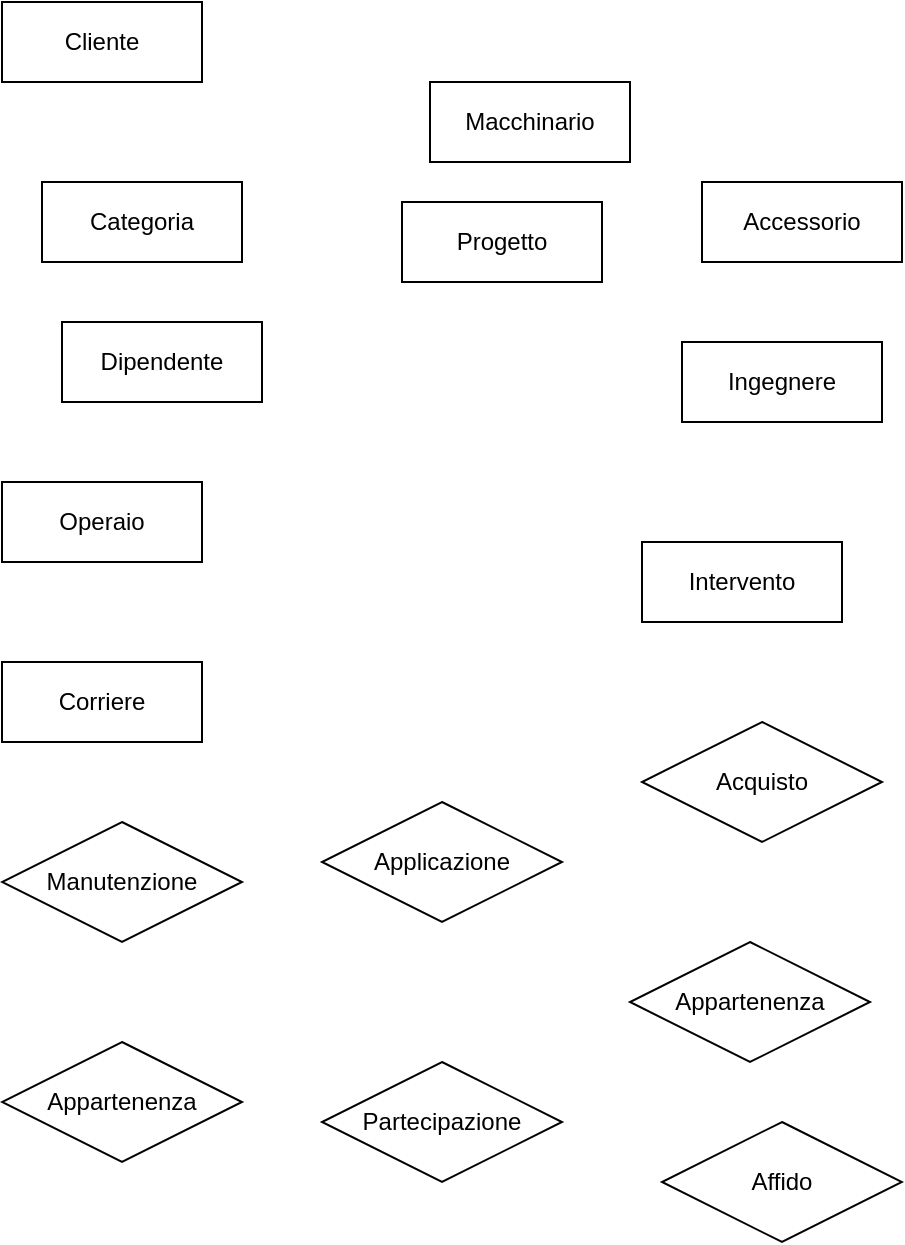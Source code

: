 <mxfile version="15.5.0" type="github">
  <diagram id="dsJ7s2vMgQMwFVYu8buw" name="Page-1">
    <mxGraphModel dx="1422" dy="762" grid="1" gridSize="10" guides="1" tooltips="1" connect="1" arrows="1" fold="1" page="1" pageScale="1" pageWidth="827" pageHeight="1169" math="0" shadow="0">
      <root>
        <mxCell id="0" />
        <mxCell id="1" parent="0" />
        <mxCell id="gx2fqg2UMWbFpVax5CwM-1" value="Cliente" style="whiteSpace=wrap;html=1;align=center;" parent="1" vertex="1">
          <mxGeometry x="150" y="50" width="100" height="40" as="geometry" />
        </mxCell>
        <mxCell id="gx2fqg2UMWbFpVax5CwM-2" value="Macchinario" style="whiteSpace=wrap;html=1;align=center;" parent="1" vertex="1">
          <mxGeometry x="364" y="90" width="100" height="40" as="geometry" />
        </mxCell>
        <mxCell id="gx2fqg2UMWbFpVax5CwM-3" value="Categoria" style="whiteSpace=wrap;html=1;align=center;" parent="1" vertex="1">
          <mxGeometry x="170" y="140" width="100" height="40" as="geometry" />
        </mxCell>
        <mxCell id="gx2fqg2UMWbFpVax5CwM-4" value="Accessorio" style="whiteSpace=wrap;html=1;align=center;" parent="1" vertex="1">
          <mxGeometry x="500" y="140" width="100" height="40" as="geometry" />
        </mxCell>
        <mxCell id="gx2fqg2UMWbFpVax5CwM-5" value="Progetto" style="whiteSpace=wrap;html=1;align=center;" parent="1" vertex="1">
          <mxGeometry x="350" y="150" width="100" height="40" as="geometry" />
        </mxCell>
        <mxCell id="gx2fqg2UMWbFpVax5CwM-6" value="Dipendente" style="whiteSpace=wrap;html=1;align=center;" parent="1" vertex="1">
          <mxGeometry x="180" y="210" width="100" height="40" as="geometry" />
        </mxCell>
        <mxCell id="gx2fqg2UMWbFpVax5CwM-7" value="Ingegnere" style="whiteSpace=wrap;html=1;align=center;" parent="1" vertex="1">
          <mxGeometry x="490" y="220" width="100" height="40" as="geometry" />
        </mxCell>
        <mxCell id="gx2fqg2UMWbFpVax5CwM-8" value="Operaio" style="whiteSpace=wrap;html=1;align=center;" parent="1" vertex="1">
          <mxGeometry x="150" y="290" width="100" height="40" as="geometry" />
        </mxCell>
        <mxCell id="gx2fqg2UMWbFpVax5CwM-9" value="Intervento" style="whiteSpace=wrap;html=1;align=center;" parent="1" vertex="1">
          <mxGeometry x="470" y="320" width="100" height="40" as="geometry" />
        </mxCell>
        <mxCell id="gx2fqg2UMWbFpVax5CwM-10" value="Corriere" style="whiteSpace=wrap;html=1;align=center;" parent="1" vertex="1">
          <mxGeometry x="150" y="380" width="100" height="40" as="geometry" />
        </mxCell>
        <mxCell id="gx2fqg2UMWbFpVax5CwM-11" value="Acquisto" style="shape=rhombus;perimeter=rhombusPerimeter;whiteSpace=wrap;html=1;align=center;" parent="1" vertex="1">
          <mxGeometry x="470" y="410" width="120" height="60" as="geometry" />
        </mxCell>
        <mxCell id="gx2fqg2UMWbFpVax5CwM-13" value="Manutenzione" style="shape=rhombus;perimeter=rhombusPerimeter;whiteSpace=wrap;html=1;align=center;" parent="1" vertex="1">
          <mxGeometry x="150" y="460" width="120" height="60" as="geometry" />
        </mxCell>
        <mxCell id="gx2fqg2UMWbFpVax5CwM-14" value="Appartenenza" style="shape=rhombus;perimeter=rhombusPerimeter;whiteSpace=wrap;html=1;align=center;" parent="1" vertex="1">
          <mxGeometry x="464" y="520" width="120" height="60" as="geometry" />
        </mxCell>
        <mxCell id="gx2fqg2UMWbFpVax5CwM-15" value="Appartenenza" style="shape=rhombus;perimeter=rhombusPerimeter;whiteSpace=wrap;html=1;align=center;" parent="1" vertex="1">
          <mxGeometry x="150" y="570" width="120" height="60" as="geometry" />
        </mxCell>
        <mxCell id="gx2fqg2UMWbFpVax5CwM-16" value="Applicazione" style="shape=rhombus;perimeter=rhombusPerimeter;whiteSpace=wrap;html=1;align=center;" parent="1" vertex="1">
          <mxGeometry x="310" y="450" width="120" height="60" as="geometry" />
        </mxCell>
        <mxCell id="gx2fqg2UMWbFpVax5CwM-17" value="Partecipazione" style="shape=rhombus;perimeter=rhombusPerimeter;whiteSpace=wrap;html=1;align=center;" parent="1" vertex="1">
          <mxGeometry x="310" y="580" width="120" height="60" as="geometry" />
        </mxCell>
        <mxCell id="gx2fqg2UMWbFpVax5CwM-18" value="Affido" style="shape=rhombus;perimeter=rhombusPerimeter;whiteSpace=wrap;html=1;align=center;" parent="1" vertex="1">
          <mxGeometry x="480" y="610" width="120" height="60" as="geometry" />
        </mxCell>
      </root>
    </mxGraphModel>
  </diagram>
</mxfile>
